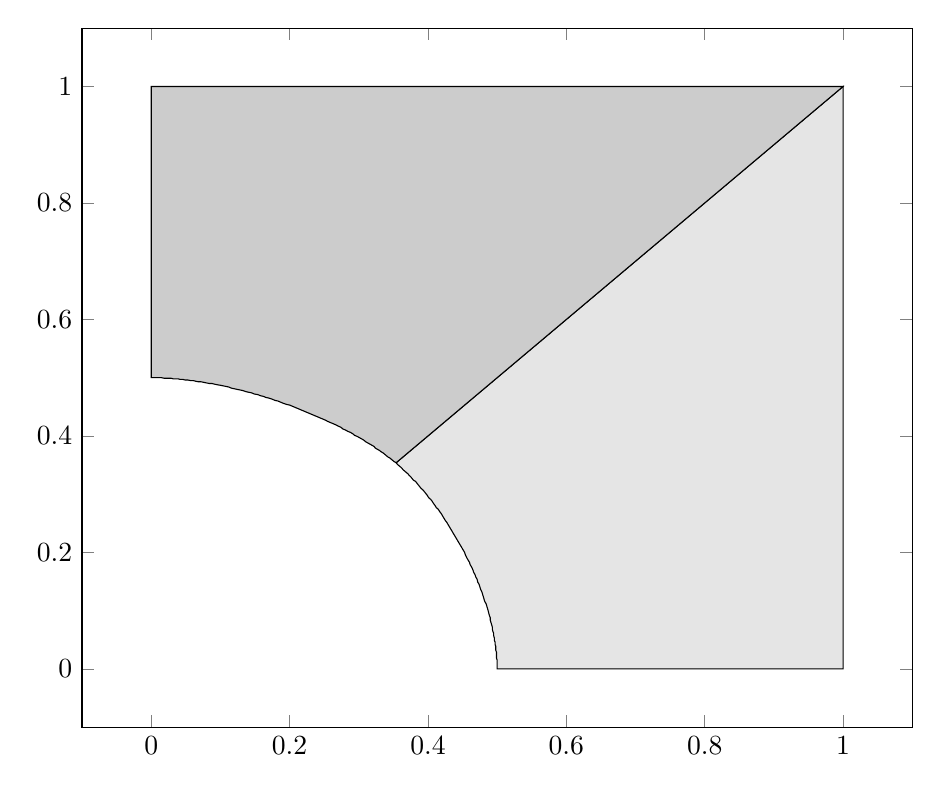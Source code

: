 \begin{tikzpicture}%
\begin{axis}[width=1\textwidth]%
\addplot[fill=gray!20] coordinates {%
(0.354,0.354)%
(0.356,0.351)%
(0.358,0.349)%
(0.36,0.347)%
(0.362,0.345)%
(0.364,0.342)%
(0.366,0.34)%
(0.368,0.338)%
(0.371,0.335)%
(0.373,0.332)%
(0.375,0.33)%
(0.377,0.327)%
(0.379,0.324)%
(0.382,0.322)%
(0.384,0.319)%
(0.386,0.316)%
(0.388,0.313)%
(0.39,0.31)%
(0.393,0.307)%
(0.395,0.304)%
(0.397,0.301)%
(0.399,0.298)%
(0.401,0.294)%
(0.404,0.291)%
(0.406,0.288)%
(0.408,0.284)%
(0.41,0.281)%
(0.412,0.277)%
(0.415,0.274)%
(0.417,0.27)%
(0.419,0.267)%
(0.421,0.263)%
(0.423,0.259)%
(0.425,0.255)%
(0.427,0.252)%
(0.429,0.248)%
(0.431,0.244)%
(0.433,0.24)%
(0.435,0.236)%
(0.437,0.232)%
(0.439,0.228)%
(0.441,0.224)%
(0.443,0.22)%
(0.445,0.216)%
(0.447,0.212)%
(0.449,0.208)%
(0.451,0.204)%
(0.453,0.2)%
(0.454,0.196)%
(0.456,0.191)%
(0.458,0.187)%
(0.46,0.183)%
(0.461,0.179)%
(0.463,0.175)%
(0.465,0.17)%
(0.466,0.166)%
(0.468,0.162)%
(0.469,0.158)%
(0.471,0.154)%
(0.472,0.149)%
(0.474,0.145)%
(0.475,0.141)%
(0.476,0.137)%
(0.478,0.132)%
(0.479,0.128)%
(0.48,0.124)%
(0.481,0.12)%
(0.482,0.116)%
(0.484,0.112)%
(0.485,0.108)%
(0.486,0.104)%
(0.487,0.1)%
(0.488,0.095)%
(0.489,0.091)%
(0.49,0.088)%
(0.49,0.084)%
(0.491,0.08)%
(0.492,0.076)%
(0.493,0.072)%
(0.493,0.068)%
(0.494,0.064)%
(0.495,0.061)%
(0.495,0.057)%
(0.496,0.053)%
(0.496,0.049)%
(0.497,0.046)%
(0.497,0.042)%
(0.498,0.039)%
(0.498,0.035)%
(0.498,0.032)%
(0.499,0.029)%
(0.499,0.025)%
(0.499,0.022)%
(0.499,0.019)%
(0.5,0.015)%
(0.5,0.012)%
(0.5,0.009)%
(0.5,0.006)%
(0.5,0.003)%
(0.5,0.0)%
(0.5,0.0)%
(0.505,0.0)%
(0.51,0.0)%
(0.515,0.0)%
(0.52,0.0)%
(0.525,0.0)%
(0.53,0.0)%
(0.535,0.0)%
(0.54,0.0)%
(0.545,0.0)%
(0.551,0.0)%
(0.556,0.0)%
(0.561,0.0)%
(0.566,0.0)%
(0.571,0.0)%
(0.576,0.0)%
(0.581,0.0)%
(0.586,0.0)%
(0.591,0.0)%
(0.596,0.0)%
(0.601,0.0)%
(0.606,0.0)%
(0.611,0.0)%
(0.616,0.0)%
(0.621,0.0)%
(0.626,0.0)%
(0.631,0.0)%
(0.636,0.0)%
(0.641,0.0)%
(0.646,0.0)%
(0.652,0.0)%
(0.657,0.0)%
(0.662,0.0)%
(0.667,0.0)%
(0.672,0.0)%
(0.677,0.0)%
(0.682,0.0)%
(0.687,0.0)%
(0.692,0.0)%
(0.697,0.0)%
(0.702,0.0)%
(0.707,0.0)%
(0.712,0.0)%
(0.717,0.0)%
(0.722,0.0)%
(0.727,0.0)%
(0.732,0.0)%
(0.737,0.0)%
(0.742,0.0)%
(0.747,0.0)%
(0.753,0.0)%
(0.758,0.0)%
(0.763,0.0)%
(0.768,0.0)%
(0.773,0.0)%
(0.778,0.0)%
(0.783,0.0)%
(0.788,0.0)%
(0.793,0.0)%
(0.798,0.0)%
(0.803,0.0)%
(0.808,0.0)%
(0.813,0.0)%
(0.818,0.0)%
(0.823,0.0)%
(0.828,0.0)%
(0.833,0.0)%
(0.838,0.0)%
(0.843,0.0)%
(0.848,0.0)%
(0.854,0.0)%
(0.859,0.0)%
(0.864,0.0)%
(0.869,0.0)%
(0.874,0.0)%
(0.879,0.0)%
(0.884,0.0)%
(0.889,0.0)%
(0.894,0.0)%
(0.899,0.0)%
(0.904,0.0)%
(0.909,0.0)%
(0.914,0.0)%
(0.919,0.0)%
(0.924,0.0)%
(0.929,0.0)%
(0.934,0.0)%
(0.939,0.0)%
(0.944,0.0)%
(0.949,0.0)%
(0.955,0.0)%
(0.96,0.0)%
(0.965,0.0)%
(0.97,0.0)%
(0.975,0.0)%
(0.98,0.0)%
(0.985,0.0)%
(0.99,0.0)%
(0.995,0.0)%
(1.0,0.0)%
(1.0,0.0)%
(1.0,0.01)%
(1.0,0.02)%
(1.0,0.03)%
(1.0,0.04)%
(1.0,0.051)%
(1.0,0.061)%
(1.0,0.071)%
(1.0,0.081)%
(1.0,0.091)%
(1.0,0.101)%
(1.0,0.111)%
(1.0,0.121)%
(1.0,0.131)%
(1.0,0.141)%
(1.0,0.152)%
(1.0,0.162)%
(1.0,0.172)%
(1.0,0.182)%
(1.0,0.192)%
(1.0,0.202)%
(1.0,0.212)%
(1.0,0.222)%
(1.0,0.232)%
(1.0,0.242)%
(1.0,0.253)%
(1.0,0.263)%
(1.0,0.273)%
(1.0,0.283)%
(1.0,0.293)%
(1.0,0.303)%
(1.0,0.313)%
(1.0,0.323)%
(1.0,0.333)%
(1.0,0.343)%
(1.0,0.354)%
(1.0,0.364)%
(1.0,0.374)%
(1.0,0.384)%
(1.0,0.394)%
(1.0,0.404)%
(1.0,0.414)%
(1.0,0.424)%
(1.0,0.434)%
(1.0,0.444)%
(1.0,0.455)%
(1.0,0.465)%
(1.0,0.475)%
(1.0,0.485)%
(1.0,0.495)%
(1.0,0.505)%
(1.0,0.515)%
(1.0,0.525)%
(1.0,0.535)%
(1.0,0.545)%
(1.0,0.556)%
(1.0,0.566)%
(1.0,0.576)%
(1.0,0.586)%
(1.0,0.596)%
(1.0,0.606)%
(1.0,0.616)%
(1.0,0.626)%
(1.0,0.636)%
(1.0,0.646)%
(1.0,0.657)%
(1.0,0.667)%
(1.0,0.677)%
(1.0,0.687)%
(1.0,0.697)%
(1.0,0.707)%
(1.0,0.717)%
(1.0,0.727)%
(1.0,0.737)%
(1.0,0.747)%
(1.0,0.758)%
(1.0,0.768)%
(1.0,0.778)%
(1.0,0.788)%
(1.0,0.798)%
(1.0,0.808)%
(1.0,0.818)%
(1.0,0.828)%
(1.0,0.838)%
(1.0,0.848)%
(1.0,0.859)%
(1.0,0.869)%
(1.0,0.879)%
(1.0,0.889)%
(1.0,0.899)%
(1.0,0.909)%
(1.0,0.919)%
(1.0,0.929)%
(1.0,0.939)%
(1.0,0.949)%
(1.0,0.96)%
(1.0,0.97)%
(1.0,0.98)%
(1.0,0.99)%
(1.0,1.0)%
(1.0,1.0)%
(0.993,0.993)%
(0.987,0.987)%
(0.98,0.98)%
(0.974,0.974)%
(0.967,0.967)%
(0.961,0.961)%
(0.954,0.954)%
(0.948,0.948)%
(0.941,0.941)%
(0.935,0.935)%
(0.928,0.928)%
(0.922,0.922)%
(0.915,0.915)%
(0.909,0.909)%
(0.902,0.902)%
(0.896,0.896)%
(0.889,0.889)%
(0.882,0.882)%
(0.876,0.876)%
(0.869,0.869)%
(0.863,0.863)%
(0.856,0.856)%
(0.85,0.85)%
(0.843,0.843)%
(0.837,0.837)%
(0.83,0.83)%
(0.824,0.824)%
(0.817,0.817)%
(0.811,0.811)%
(0.804,0.804)%
(0.798,0.798)%
(0.791,0.791)%
(0.785,0.785)%
(0.778,0.778)%
(0.771,0.771)%
(0.765,0.765)%
(0.758,0.758)%
(0.752,0.752)%
(0.745,0.745)%
(0.739,0.739)%
(0.732,0.732)%
(0.726,0.726)%
(0.719,0.719)%
(0.713,0.713)%
(0.706,0.706)%
(0.7,0.7)%
(0.693,0.693)%
(0.687,0.687)%
(0.68,0.68)%
(0.674,0.674)%
(0.667,0.667)%
(0.66,0.66)%
(0.654,0.654)%
(0.647,0.647)%
(0.641,0.641)%
(0.634,0.634)%
(0.628,0.628)%
(0.621,0.621)%
(0.615,0.615)%
(0.608,0.608)%
(0.602,0.602)%
(0.595,0.595)%
(0.589,0.589)%
(0.582,0.582)%
(0.576,0.576)%
(0.569,0.569)%
(0.563,0.563)%
(0.556,0.556)%
(0.549,0.549)%
(0.543,0.543)%
(0.536,0.536)%
(0.53,0.53)%
(0.523,0.523)%
(0.517,0.517)%
(0.51,0.51)%
(0.504,0.504)%
(0.497,0.497)%
(0.491,0.491)%
(0.484,0.484)%
(0.478,0.478)%
(0.471,0.471)%
(0.465,0.465)%
(0.458,0.458)%
(0.451,0.451)%
(0.445,0.445)%
(0.438,0.438)%
(0.432,0.432)%
(0.425,0.425)%
(0.419,0.419)%
(0.412,0.412)%
(0.406,0.406)%
(0.399,0.399)%
(0.393,0.393)%
(0.386,0.386)%
(0.38,0.38)%
(0.373,0.373)%
(0.367,0.367)%
(0.36,0.36)%
(0.354,0.354)%
};%
%
%
\addplot[fill=gray!40] coordinates {%
(0.354,0.354)%
(0.351,0.356)%
(0.349,0.358)%
(0.347,0.36)%
(0.345,0.362)%
(0.342,0.364)%
(0.34,0.366)%
(0.338,0.368)%
(0.335,0.371)%
(0.332,0.373)%
(0.33,0.375)%
(0.327,0.377)%
(0.324,0.379)%
(0.322,0.382)%
(0.319,0.384)%
(0.316,0.386)%
(0.313,0.388)%
(0.31,0.39)%
(0.307,0.393)%
(0.304,0.395)%
(0.301,0.397)%
(0.298,0.399)%
(0.294,0.401)%
(0.291,0.404)%
(0.288,0.406)%
(0.284,0.408)%
(0.281,0.41)%
(0.277,0.412)%
(0.274,0.415)%
(0.27,0.417)%
(0.267,0.419)%
(0.263,0.421)%
(0.259,0.423)%
(0.255,0.425)%
(0.252,0.427)%
(0.248,0.429)%
(0.244,0.431)%
(0.24,0.433)%
(0.236,0.435)%
(0.232,0.437)%
(0.228,0.439)%
(0.224,0.441)%
(0.22,0.443)%
(0.216,0.445)%
(0.212,0.447)%
(0.208,0.449)%
(0.204,0.451)%
(0.2,0.453)%
(0.196,0.454)%
(0.191,0.456)%
(0.187,0.458)%
(0.183,0.46)%
(0.179,0.461)%
(0.175,0.463)%
(0.17,0.465)%
(0.166,0.466)%
(0.162,0.468)%
(0.158,0.469)%
(0.154,0.471)%
(0.149,0.472)%
(0.145,0.474)%
(0.141,0.475)%
(0.137,0.476)%
(0.132,0.478)%
(0.128,0.479)%
(0.124,0.48)%
(0.12,0.481)%
(0.116,0.482)%
(0.112,0.484)%
(0.108,0.485)%
(0.104,0.486)%
(0.1,0.487)%
(0.095,0.488)%
(0.091,0.489)%
(0.088,0.49)%
(0.084,0.49)%
(0.08,0.491)%
(0.076,0.492)%
(0.072,0.493)%
(0.068,0.493)%
(0.064,0.494)%
(0.061,0.495)%
(0.057,0.495)%
(0.053,0.496)%
(0.049,0.496)%
(0.046,0.497)%
(0.042,0.497)%
(0.039,0.498)%
(0.035,0.498)%
(0.032,0.498)%
(0.029,0.499)%
(0.025,0.499)%
(0.022,0.499)%
(0.019,0.499)%
(0.015,0.5)%
(0.012,0.5)%
(0.009,0.5)%
(0.006,0.5)%
(0.003,0.5)%
(0.0,0.5)%
(0.0,0.5)%
(0.0,0.505)%
(0.0,0.51)%
(0.0,0.515)%
(0.0,0.52)%
(0.0,0.525)%
(0.0,0.53)%
(0.0,0.535)%
(0.0,0.54)%
(0.0,0.545)%
(0.0,0.551)%
(0.0,0.556)%
(0.0,0.561)%
(0.0,0.566)%
(0.0,0.571)%
(0.0,0.576)%
(0.0,0.581)%
(0.0,0.586)%
(0.0,0.591)%
(0.0,0.596)%
(0.0,0.601)%
(0.0,0.606)%
(0.0,0.611)%
(0.0,0.616)%
(0.0,0.621)%
(0.0,0.626)%
(0.0,0.631)%
(0.0,0.636)%
(0.0,0.641)%
(0.0,0.646)%
(0.0,0.652)%
(0.0,0.657)%
(0.0,0.662)%
(0.0,0.667)%
(0.0,0.672)%
(0.0,0.677)%
(0.0,0.682)%
(0.0,0.687)%
(0.0,0.692)%
(0.0,0.697)%
(0.0,0.702)%
(0.0,0.707)%
(0.0,0.712)%
(0.0,0.717)%
(0.0,0.722)%
(0.0,0.727)%
(0.0,0.732)%
(0.0,0.737)%
(0.0,0.742)%
(0.0,0.747)%
(0.0,0.753)%
(0.0,0.758)%
(0.0,0.763)%
(0.0,0.768)%
(0.0,0.773)%
(0.0,0.778)%
(0.0,0.783)%
(0.0,0.788)%
(0.0,0.793)%
(0.0,0.798)%
(0.0,0.803)%
(0.0,0.808)%
(0.0,0.813)%
(0.0,0.818)%
(0.0,0.823)%
(0.0,0.828)%
(0.0,0.833)%
(0.0,0.838)%
(0.0,0.843)%
(0.0,0.848)%
(0.0,0.854)%
(0.0,0.859)%
(0.0,0.864)%
(0.0,0.869)%
(0.0,0.874)%
(0.0,0.879)%
(0.0,0.884)%
(0.0,0.889)%
(0.0,0.894)%
(0.0,0.899)%
(0.0,0.904)%
(0.0,0.909)%
(0.0,0.914)%
(0.0,0.919)%
(0.0,0.924)%
(0.0,0.929)%
(0.0,0.934)%
(0.0,0.939)%
(0.0,0.944)%
(0.0,0.949)%
(0.0,0.955)%
(0.0,0.96)%
(0.0,0.965)%
(0.0,0.97)%
(0.0,0.975)%
(0.0,0.98)%
(0.0,0.985)%
(0.0,0.99)%
(0.0,0.995)%
(0.0,1.0)%
(0.0,1.0)%
(0.01,1.0)%
(0.02,1.0)%
(0.03,1.0)%
(0.04,1.0)%
(0.051,1.0)%
(0.061,1.0)%
(0.071,1.0)%
(0.081,1.0)%
(0.091,1.0)%
(0.101,1.0)%
(0.111,1.0)%
(0.121,1.0)%
(0.131,1.0)%
(0.141,1.0)%
(0.152,1.0)%
(0.162,1.0)%
(0.172,1.0)%
(0.182,1.0)%
(0.192,1.0)%
(0.202,1.0)%
(0.212,1.0)%
(0.222,1.0)%
(0.232,1.0)%
(0.242,1.0)%
(0.253,1.0)%
(0.263,1.0)%
(0.273,1.0)%
(0.283,1.0)%
(0.293,1.0)%
(0.303,1.0)%
(0.313,1.0)%
(0.323,1.0)%
(0.333,1.0)%
(0.343,1.0)%
(0.354,1.0)%
(0.364,1.0)%
(0.374,1.0)%
(0.384,1.0)%
(0.394,1.0)%
(0.404,1.0)%
(0.414,1.0)%
(0.424,1.0)%
(0.434,1.0)%
(0.444,1.0)%
(0.455,1.0)%
(0.465,1.0)%
(0.475,1.0)%
(0.485,1.0)%
(0.495,1.0)%
(0.505,1.0)%
(0.515,1.0)%
(0.525,1.0)%
(0.535,1.0)%
(0.545,1.0)%
(0.556,1.0)%
(0.566,1.0)%
(0.576,1.0)%
(0.586,1.0)%
(0.596,1.0)%
(0.606,1.0)%
(0.616,1.0)%
(0.626,1.0)%
(0.636,1.0)%
(0.646,1.0)%
(0.657,1.0)%
(0.667,1.0)%
(0.677,1.0)%
(0.687,1.0)%
(0.697,1.0)%
(0.707,1.0)%
(0.717,1.0)%
(0.727,1.0)%
(0.737,1.0)%
(0.747,1.0)%
(0.758,1.0)%
(0.768,1.0)%
(0.778,1.0)%
(0.788,1.0)%
(0.798,1.0)%
(0.808,1.0)%
(0.818,1.0)%
(0.828,1.0)%
(0.838,1.0)%
(0.848,1.0)%
(0.859,1.0)%
(0.869,1.0)%
(0.879,1.0)%
(0.889,1.0)%
(0.899,1.0)%
(0.909,1.0)%
(0.919,1.0)%
(0.929,1.0)%
(0.939,1.0)%
(0.949,1.0)%
(0.96,1.0)%
(0.97,1.0)%
(0.98,1.0)%
(0.99,1.0)%
(1.0,1.0)%
(1.0,1.0)%
(0.993,0.993)%
(0.987,0.987)%
(0.98,0.98)%
(0.974,0.974)%
(0.967,0.967)%
(0.961,0.961)%
(0.954,0.954)%
(0.948,0.948)%
(0.941,0.941)%
(0.935,0.935)%
(0.928,0.928)%
(0.922,0.922)%
(0.915,0.915)%
(0.909,0.909)%
(0.902,0.902)%
(0.896,0.896)%
(0.889,0.889)%
(0.882,0.882)%
(0.876,0.876)%
(0.869,0.869)%
(0.863,0.863)%
(0.856,0.856)%
(0.85,0.85)%
(0.843,0.843)%
(0.837,0.837)%
(0.83,0.83)%
(0.824,0.824)%
(0.817,0.817)%
(0.811,0.811)%
(0.804,0.804)%
(0.798,0.798)%
(0.791,0.791)%
(0.785,0.785)%
(0.778,0.778)%
(0.771,0.771)%
(0.765,0.765)%
(0.758,0.758)%
(0.752,0.752)%
(0.745,0.745)%
(0.739,0.739)%
(0.732,0.732)%
(0.726,0.726)%
(0.719,0.719)%
(0.713,0.713)%
(0.706,0.706)%
(0.7,0.7)%
(0.693,0.693)%
(0.687,0.687)%
(0.68,0.68)%
(0.674,0.674)%
(0.667,0.667)%
(0.66,0.66)%
(0.654,0.654)%
(0.647,0.647)%
(0.641,0.641)%
(0.634,0.634)%
(0.628,0.628)%
(0.621,0.621)%
(0.615,0.615)%
(0.608,0.608)%
(0.602,0.602)%
(0.595,0.595)%
(0.589,0.589)%
(0.582,0.582)%
(0.576,0.576)%
(0.569,0.569)%
(0.563,0.563)%
(0.556,0.556)%
(0.549,0.549)%
(0.543,0.543)%
(0.536,0.536)%
(0.53,0.53)%
(0.523,0.523)%
(0.517,0.517)%
(0.51,0.51)%
(0.504,0.504)%
(0.497,0.497)%
(0.491,0.491)%
(0.484,0.484)%
(0.478,0.478)%
(0.471,0.471)%
(0.465,0.465)%
(0.458,0.458)%
(0.451,0.451)%
(0.445,0.445)%
(0.438,0.438)%
(0.432,0.432)%
(0.425,0.425)%
(0.419,0.419)%
(0.412,0.412)%
(0.406,0.406)%
(0.399,0.399)%
(0.393,0.393)%
(0.386,0.386)%
(0.38,0.38)%
(0.373,0.373)%
(0.367,0.367)%
(0.36,0.36)%
(0.354,0.354)%
};%
%
%
\end{axis}%
\end{tikzpicture}%
